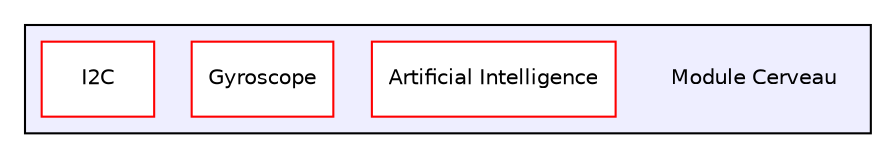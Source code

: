 digraph "/media/nicolas/A600540B0053E13B/Users/nicolas/Documents/Ecole/ISEN/Projet/Coupe de France/Module Cerveau" {
  compound=true
  node [ fontsize="10", fontname="Helvetica"];
  edge [ labelfontsize="10", labelfontname="Helvetica"];
  subgraph clusterdir_65323f7225c5ff5ad4bd06d4f2501b1b {
    graph [ bgcolor="#eeeeff", pencolor="black", label="" URL="dir_65323f7225c5ff5ad4bd06d4f2501b1b.html"];
    dir_65323f7225c5ff5ad4bd06d4f2501b1b [shape=plaintext label="Module Cerveau"];
    dir_89994ad9d93a0db5eea5a2bb0e2e09a4 [shape=box label="Artificial Intelligence" color="red" fillcolor="white" style="filled" URL="dir_89994ad9d93a0db5eea5a2bb0e2e09a4.html"];
    dir_feadfc95ae9f5de82716cc949c76fb66 [shape=box label="Gyroscope" color="red" fillcolor="white" style="filled" URL="dir_feadfc95ae9f5de82716cc949c76fb66.html"];
    dir_d54d14543ffb2026c54fba82978d70e8 [shape=box label="I2C" color="red" fillcolor="white" style="filled" URL="dir_d54d14543ffb2026c54fba82978d70e8.html"];
  }
}
